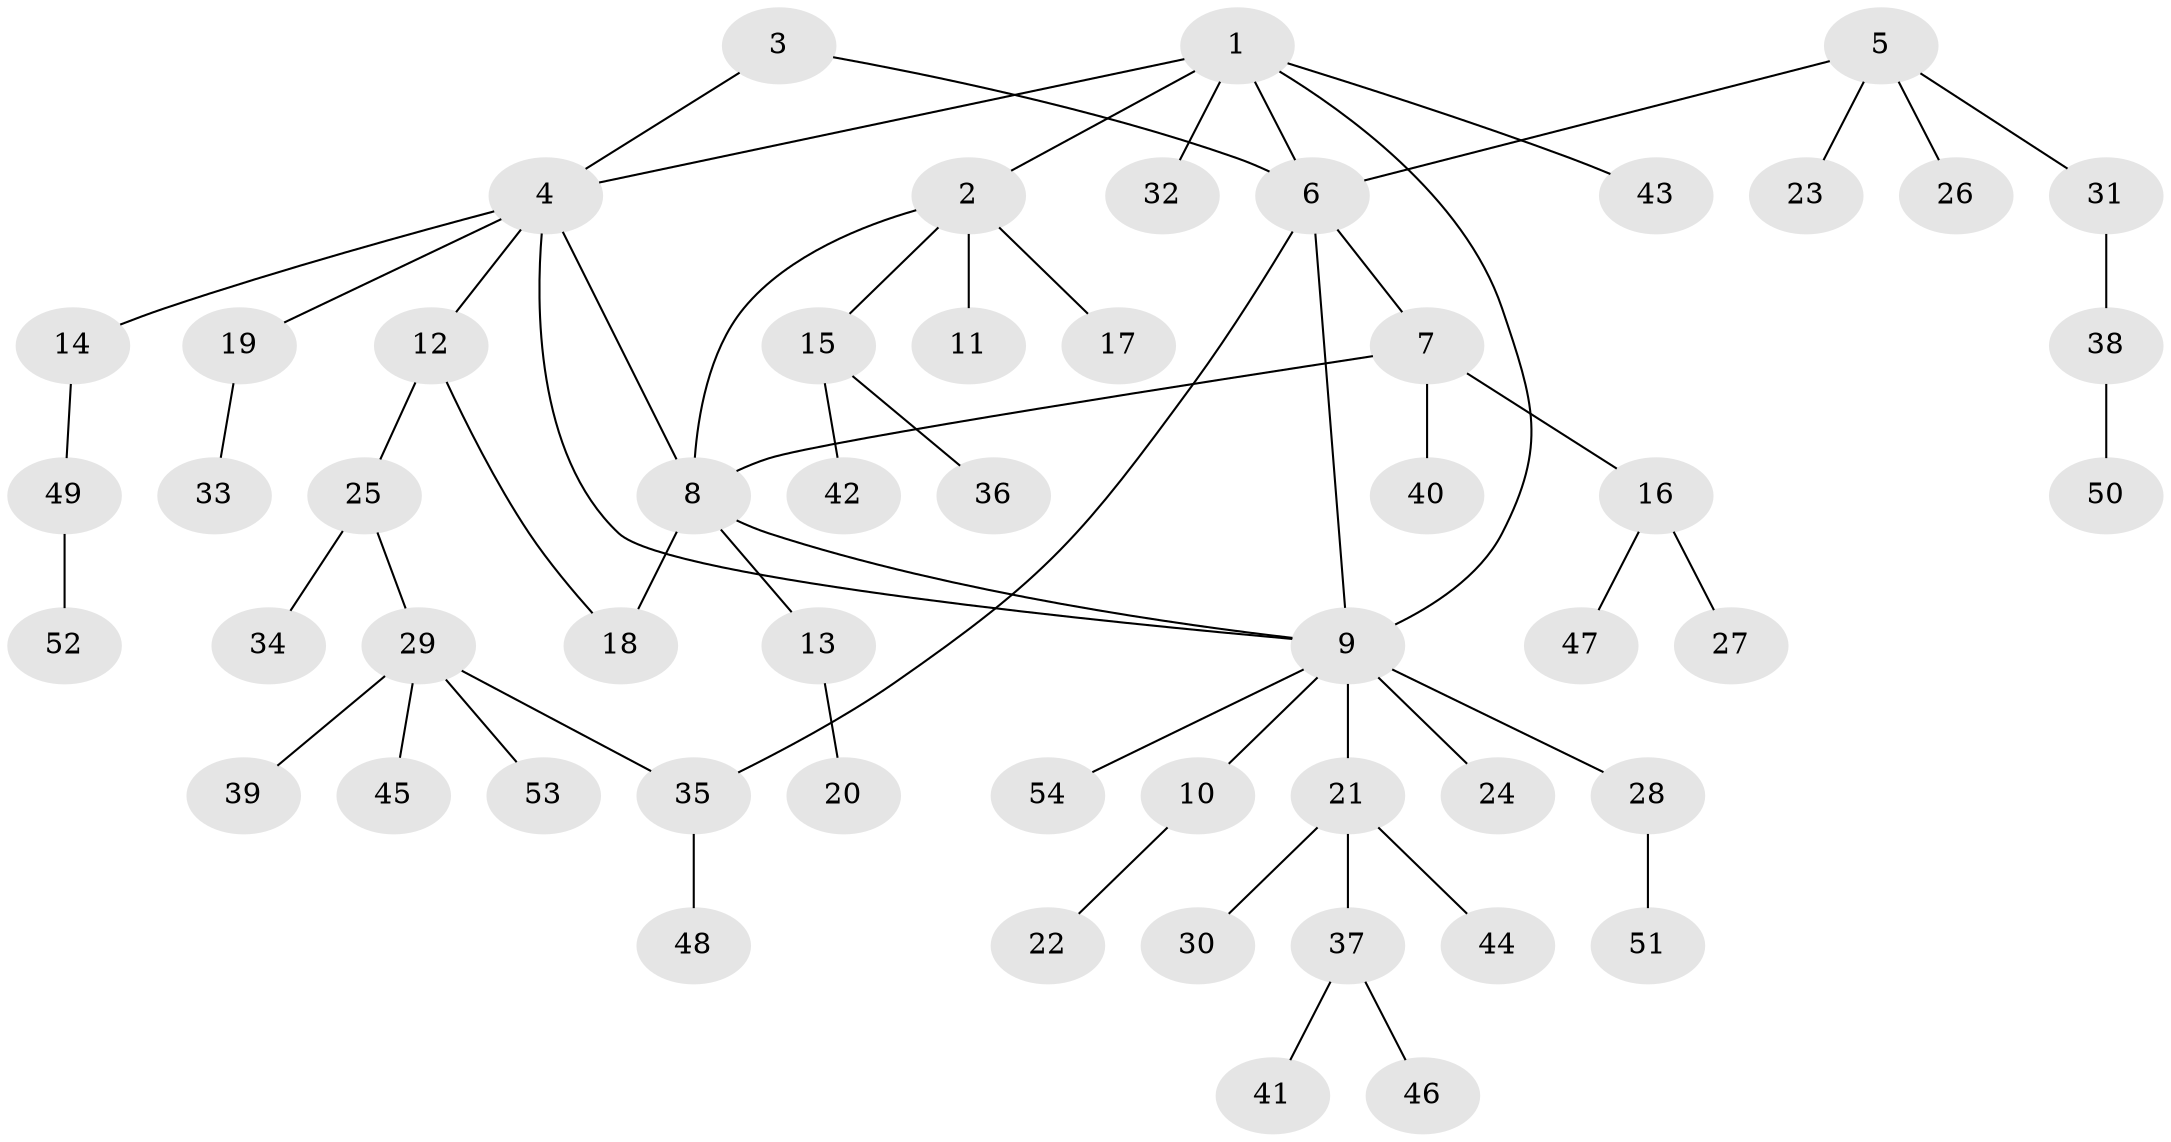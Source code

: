 // coarse degree distribution, {5: 0.05714285714285714, 4: 0.08571428571428572, 2: 0.2, 9: 0.02857142857142857, 6: 0.02857142857142857, 7: 0.02857142857142857, 1: 0.5428571428571428, 3: 0.02857142857142857}
// Generated by graph-tools (version 1.1) at 2025/42/03/06/25 10:42:13]
// undirected, 54 vertices, 61 edges
graph export_dot {
graph [start="1"]
  node [color=gray90,style=filled];
  1;
  2;
  3;
  4;
  5;
  6;
  7;
  8;
  9;
  10;
  11;
  12;
  13;
  14;
  15;
  16;
  17;
  18;
  19;
  20;
  21;
  22;
  23;
  24;
  25;
  26;
  27;
  28;
  29;
  30;
  31;
  32;
  33;
  34;
  35;
  36;
  37;
  38;
  39;
  40;
  41;
  42;
  43;
  44;
  45;
  46;
  47;
  48;
  49;
  50;
  51;
  52;
  53;
  54;
  1 -- 2;
  1 -- 4;
  1 -- 6;
  1 -- 9;
  1 -- 32;
  1 -- 43;
  2 -- 8;
  2 -- 11;
  2 -- 15;
  2 -- 17;
  3 -- 4;
  3 -- 6;
  4 -- 8;
  4 -- 9;
  4 -- 12;
  4 -- 14;
  4 -- 19;
  5 -- 6;
  5 -- 23;
  5 -- 26;
  5 -- 31;
  6 -- 7;
  6 -- 9;
  6 -- 35;
  7 -- 8;
  7 -- 16;
  7 -- 40;
  8 -- 9;
  8 -- 13;
  8 -- 18;
  9 -- 10;
  9 -- 21;
  9 -- 24;
  9 -- 28;
  9 -- 54;
  10 -- 22;
  12 -- 18;
  12 -- 25;
  13 -- 20;
  14 -- 49;
  15 -- 36;
  15 -- 42;
  16 -- 27;
  16 -- 47;
  19 -- 33;
  21 -- 30;
  21 -- 37;
  21 -- 44;
  25 -- 29;
  25 -- 34;
  28 -- 51;
  29 -- 35;
  29 -- 39;
  29 -- 45;
  29 -- 53;
  31 -- 38;
  35 -- 48;
  37 -- 41;
  37 -- 46;
  38 -- 50;
  49 -- 52;
}
